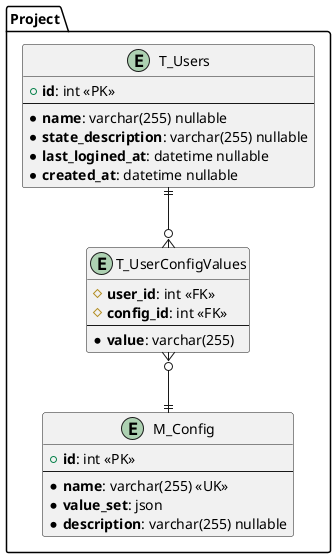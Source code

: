 @startuml ER

package Project {
   entity T_Users {
      + **id**: int <<PK>>
      ---
      * **name**: varchar(255) nullable
      * **state_description**: varchar(255) nullable
      * **last_logined_at**: datetime nullable
      * **created_at**: datetime nullable
   }

   entity M_Config {
      + **id**: int <<PK>>
      ---
      * **name**: varchar(255) <<UK>>
      * **value_set**: json
      * **description**: varchar(255) nullable
   }

   entity T_UserConfigValues {
      # **user_id**: int <<FK>>
      # **config_id**: int <<FK>>
      ---
      * **value**: varchar(255)
   }
}


T_Users ||--o{ T_UserConfigValues
T_UserConfigValues }o--|| M_Config

@enduml